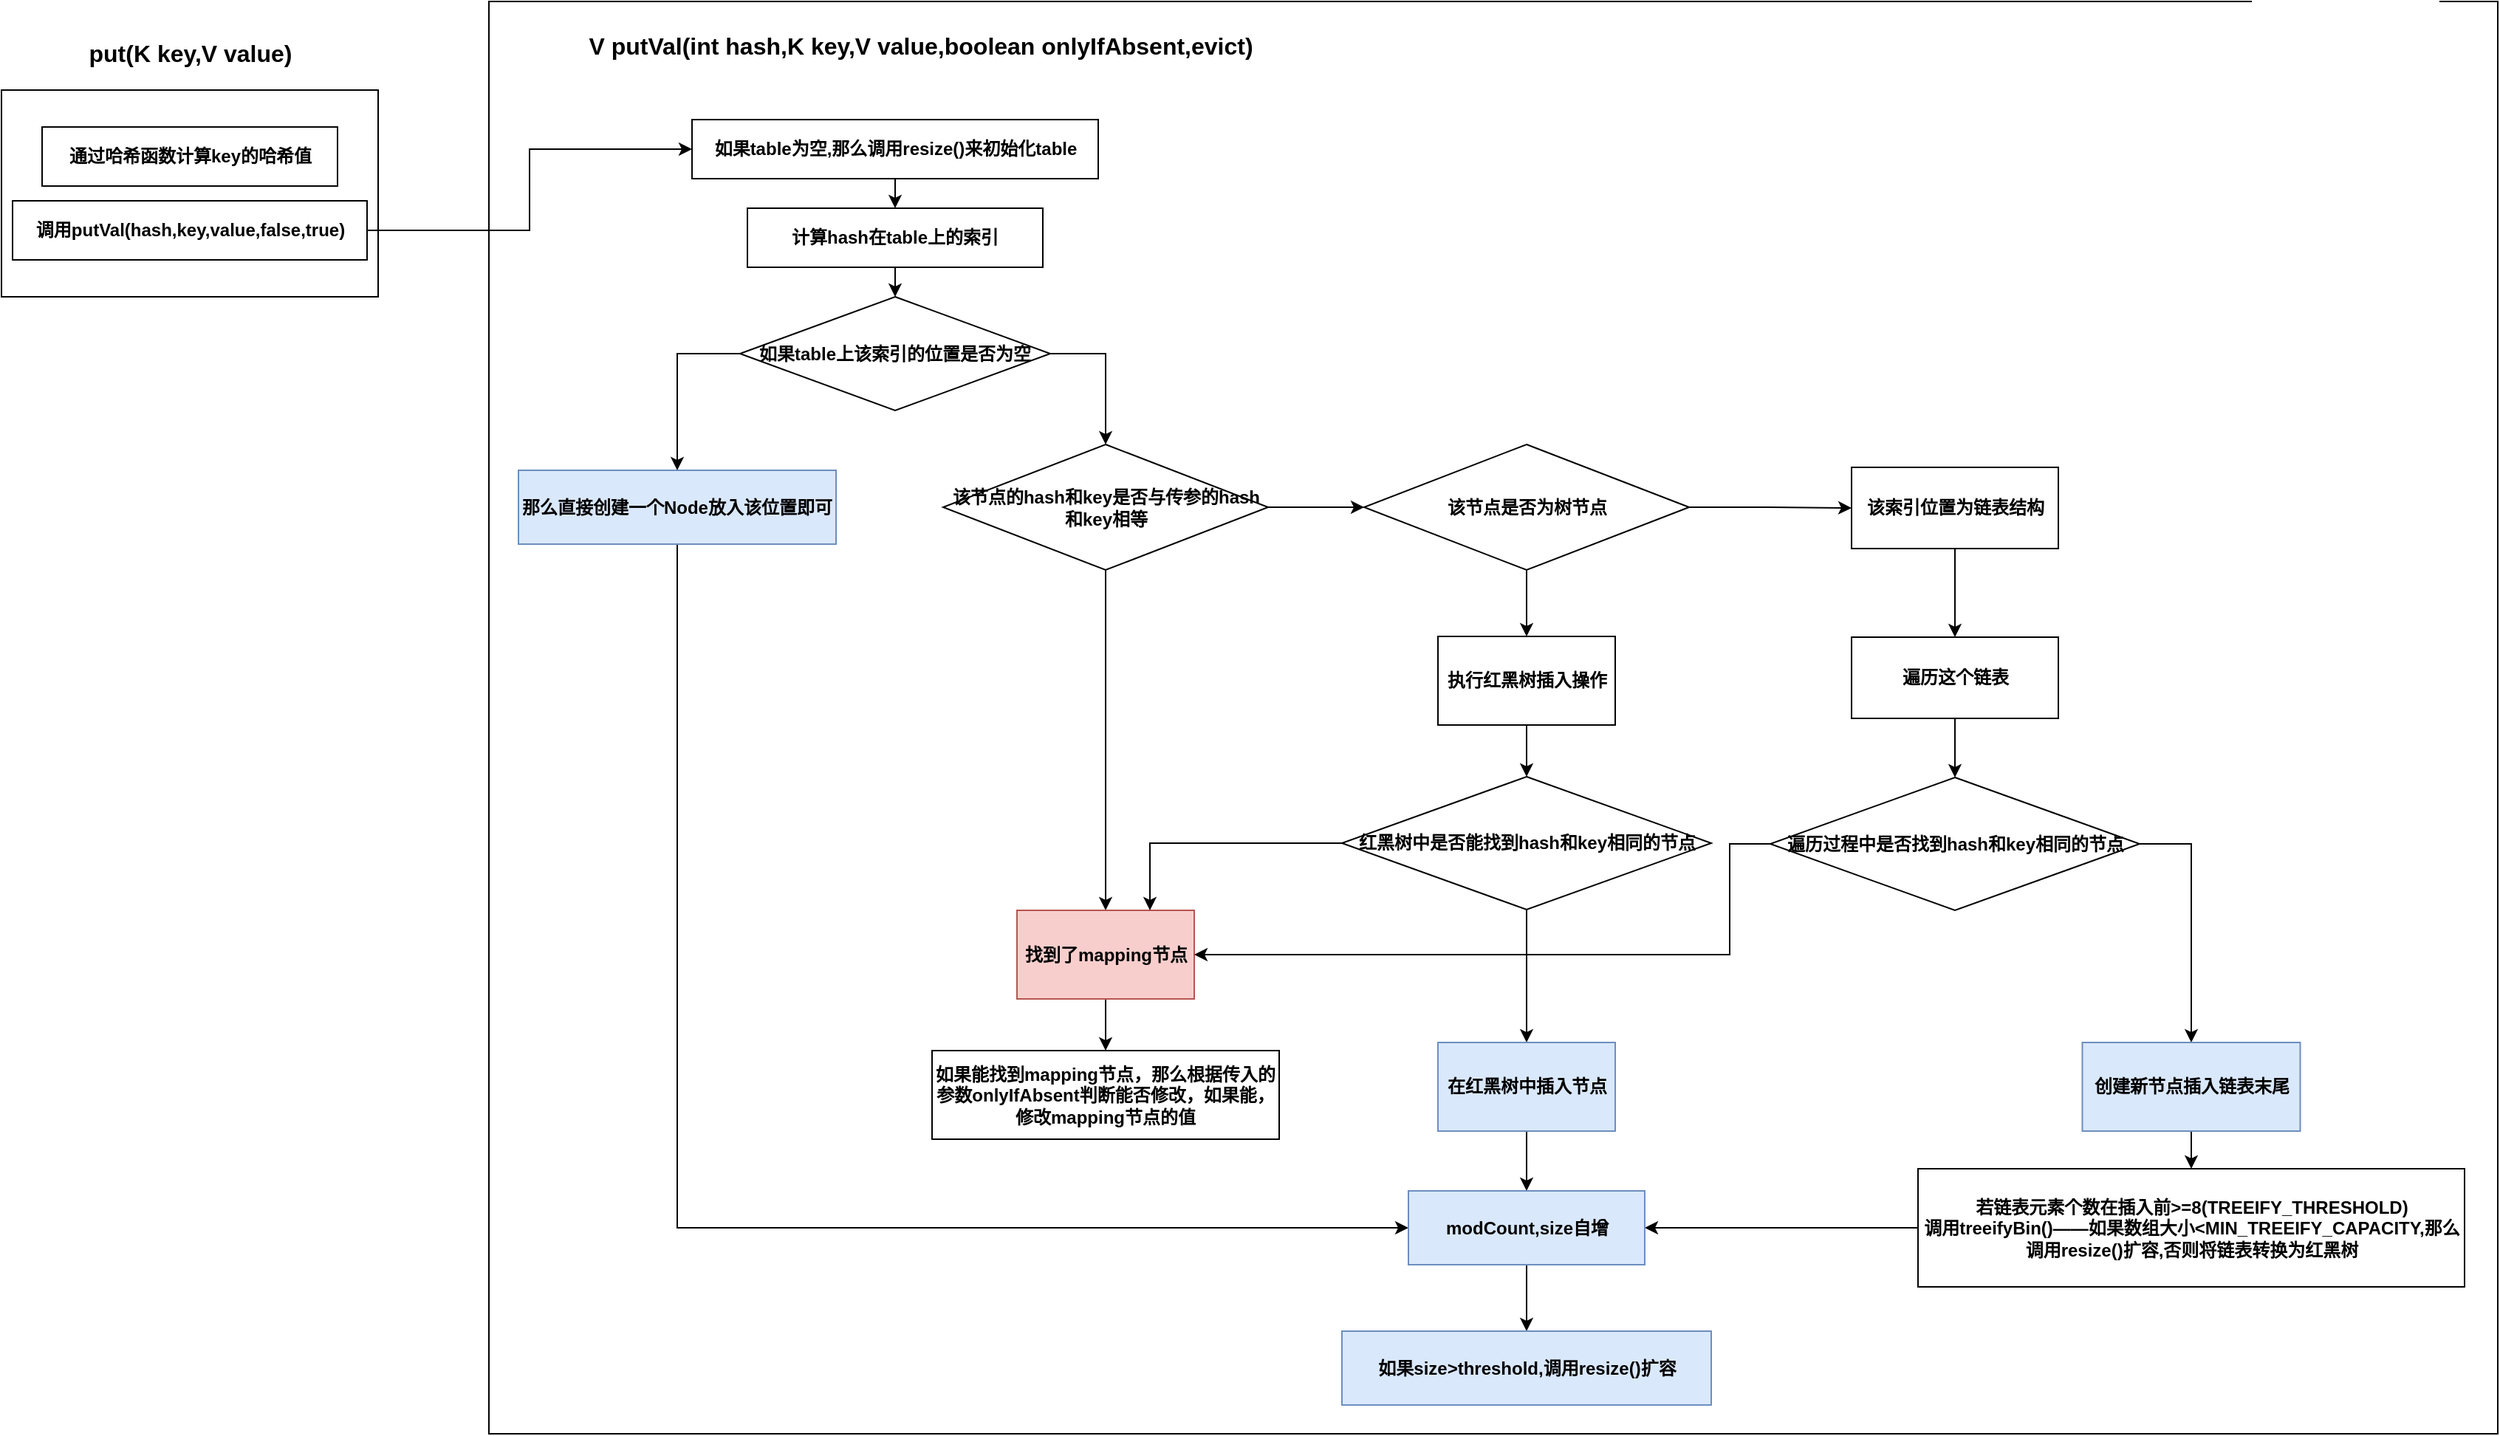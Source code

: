 <mxfile version="15.2.7" type="device"><diagram id="UAGSWy-AjBunmZeV5Lqh" name="第 1 页"><mxGraphModel dx="1673" dy="967" grid="1" gridSize="10" guides="1" tooltips="1" connect="1" arrows="1" fold="1" page="1" pageScale="1" pageWidth="827" pageHeight="1169" math="0" shadow="0"><root><mxCell id="0"/><mxCell id="1" parent="0"/><mxCell id="QbbAft11Fw5PnA4_PE0Y-70" value="" style="rounded=0;whiteSpace=wrap;html=1;" vertex="1" parent="1"><mxGeometry x="430" y="190" width="1360" height="970" as="geometry"/></mxCell><mxCell id="QbbAft11Fw5PnA4_PE0Y-1" value="" style="rounded=0;whiteSpace=wrap;html=1;" vertex="1" parent="1"><mxGeometry x="100" y="250" width="255" height="140" as="geometry"/></mxCell><mxCell id="QbbAft11Fw5PnA4_PE0Y-2" value="&lt;b&gt;&lt;font style=&quot;font-size: 16px&quot;&gt;put(K key,V value)&lt;/font&gt;&lt;/b&gt;" style="text;html=1;strokeColor=none;fillColor=none;align=center;verticalAlign=middle;whiteSpace=wrap;rounded=0;" vertex="1" parent="1"><mxGeometry x="147.5" y="215" width="160" height="20" as="geometry"/></mxCell><mxCell id="QbbAft11Fw5PnA4_PE0Y-3" value="&lt;b&gt;通过哈希函数计算key的哈希值&lt;/b&gt;" style="rounded=0;whiteSpace=wrap;html=1;" vertex="1" parent="1"><mxGeometry x="127.5" y="275" width="200" height="40" as="geometry"/></mxCell><mxCell id="QbbAft11Fw5PnA4_PE0Y-72" style="edgeStyle=orthogonalEdgeStyle;rounded=0;orthogonalLoop=1;jettySize=auto;html=1;exitX=1;exitY=0.5;exitDx=0;exitDy=0;entryX=0;entryY=0.5;entryDx=0;entryDy=0;" edge="1" parent="1" source="QbbAft11Fw5PnA4_PE0Y-4" target="QbbAft11Fw5PnA4_PE0Y-8"><mxGeometry relative="1" as="geometry"/></mxCell><mxCell id="QbbAft11Fw5PnA4_PE0Y-4" value="&lt;b&gt;调用putVal(hash,key,value,false,true)&lt;/b&gt;" style="rounded=0;whiteSpace=wrap;html=1;" vertex="1" parent="1"><mxGeometry x="107.5" y="325" width="240" height="40" as="geometry"/></mxCell><mxCell id="QbbAft11Fw5PnA4_PE0Y-7" value="&lt;span style=&quot;font-size: 16px&quot;&gt;&lt;b&gt;V putVal(int hash,K key,V value,boolean onlyIfAbsent,evict)&lt;/b&gt;&lt;/span&gt;" style="text;html=1;strokeColor=none;fillColor=none;align=center;verticalAlign=middle;whiteSpace=wrap;rounded=0;" vertex="1" parent="1"><mxGeometry x="480" y="210" width="485" height="20" as="geometry"/></mxCell><mxCell id="QbbAft11Fw5PnA4_PE0Y-75" style="edgeStyle=orthogonalEdgeStyle;rounded=0;orthogonalLoop=1;jettySize=auto;html=1;exitX=0.5;exitY=1;exitDx=0;exitDy=0;entryX=0.5;entryY=0;entryDx=0;entryDy=0;" edge="1" parent="1" source="QbbAft11Fw5PnA4_PE0Y-8" target="QbbAft11Fw5PnA4_PE0Y-9"><mxGeometry relative="1" as="geometry"/></mxCell><mxCell id="QbbAft11Fw5PnA4_PE0Y-8" value="&lt;b&gt;如果table为空,那么调用resize()来初始化table&lt;/b&gt;" style="rounded=0;whiteSpace=wrap;html=1;" vertex="1" parent="1"><mxGeometry x="567.5" y="270" width="275" height="40" as="geometry"/></mxCell><mxCell id="QbbAft11Fw5PnA4_PE0Y-12" style="edgeStyle=orthogonalEdgeStyle;rounded=0;orthogonalLoop=1;jettySize=auto;html=1;exitX=0.5;exitY=1;exitDx=0;exitDy=0;entryX=0.5;entryY=0;entryDx=0;entryDy=0;" edge="1" parent="1" source="QbbAft11Fw5PnA4_PE0Y-9" target="QbbAft11Fw5PnA4_PE0Y-11"><mxGeometry relative="1" as="geometry"/></mxCell><mxCell id="QbbAft11Fw5PnA4_PE0Y-9" value="&lt;b&gt;计算hash在table上的索引&lt;/b&gt;" style="rounded=0;whiteSpace=wrap;html=1;" vertex="1" parent="1"><mxGeometry x="605" y="330" width="200" height="40" as="geometry"/></mxCell><mxCell id="QbbAft11Fw5PnA4_PE0Y-74" style="edgeStyle=orthogonalEdgeStyle;rounded=0;orthogonalLoop=1;jettySize=auto;html=1;exitX=0.5;exitY=1;exitDx=0;exitDy=0;entryX=0;entryY=0.5;entryDx=0;entryDy=0;" edge="1" parent="1" source="QbbAft11Fw5PnA4_PE0Y-10" target="QbbAft11Fw5PnA4_PE0Y-62"><mxGeometry relative="1" as="geometry"/></mxCell><mxCell id="QbbAft11Fw5PnA4_PE0Y-10" value="&lt;b&gt;那么直接创建一个Node放入该位置即可&lt;/b&gt;" style="rounded=0;whiteSpace=wrap;html=1;fillColor=#dae8fc;strokeColor=#6c8ebf;" vertex="1" parent="1"><mxGeometry x="450" y="507.5" width="215" height="50" as="geometry"/></mxCell><mxCell id="QbbAft11Fw5PnA4_PE0Y-67" style="edgeStyle=orthogonalEdgeStyle;rounded=0;orthogonalLoop=1;jettySize=auto;html=1;exitX=0;exitY=0.5;exitDx=0;exitDy=0;" edge="1" parent="1" source="QbbAft11Fw5PnA4_PE0Y-11" target="QbbAft11Fw5PnA4_PE0Y-10"><mxGeometry relative="1" as="geometry"/></mxCell><mxCell id="QbbAft11Fw5PnA4_PE0Y-68" style="edgeStyle=orthogonalEdgeStyle;rounded=0;orthogonalLoop=1;jettySize=auto;html=1;exitX=1;exitY=0.5;exitDx=0;exitDy=0;entryX=0.5;entryY=0;entryDx=0;entryDy=0;" edge="1" parent="1" source="QbbAft11Fw5PnA4_PE0Y-11" target="QbbAft11Fw5PnA4_PE0Y-14"><mxGeometry relative="1" as="geometry"/></mxCell><mxCell id="QbbAft11Fw5PnA4_PE0Y-11" value="&lt;b&gt;如果table上该索引的位置是否为空&lt;/b&gt;" style="rhombus;whiteSpace=wrap;html=1;" vertex="1" parent="1"><mxGeometry x="600" y="390" width="210" height="77" as="geometry"/></mxCell><mxCell id="QbbAft11Fw5PnA4_PE0Y-34" style="edgeStyle=orthogonalEdgeStyle;rounded=0;orthogonalLoop=1;jettySize=auto;html=1;exitX=0.5;exitY=1;exitDx=0;exitDy=0;entryX=0.5;entryY=0;entryDx=0;entryDy=0;" edge="1" parent="1" source="QbbAft11Fw5PnA4_PE0Y-14" target="QbbAft11Fw5PnA4_PE0Y-17"><mxGeometry relative="1" as="geometry"/></mxCell><mxCell id="QbbAft11Fw5PnA4_PE0Y-69" style="edgeStyle=orthogonalEdgeStyle;rounded=0;orthogonalLoop=1;jettySize=auto;html=1;exitX=1;exitY=0.5;exitDx=0;exitDy=0;entryX=0;entryY=0.5;entryDx=0;entryDy=0;" edge="1" parent="1" source="QbbAft11Fw5PnA4_PE0Y-14" target="QbbAft11Fw5PnA4_PE0Y-15"><mxGeometry relative="1" as="geometry"/></mxCell><mxCell id="QbbAft11Fw5PnA4_PE0Y-14" value="&lt;b&gt;该节点的hash和key是否与传参的hash和key相等&lt;/b&gt;" style="rhombus;whiteSpace=wrap;html=1;" vertex="1" parent="1"><mxGeometry x="737.5" y="490" width="220" height="85" as="geometry"/></mxCell><mxCell id="QbbAft11Fw5PnA4_PE0Y-29" style="edgeStyle=orthogonalEdgeStyle;rounded=0;orthogonalLoop=1;jettySize=auto;html=1;exitX=1;exitY=0.5;exitDx=0;exitDy=0;" edge="1" parent="1" source="QbbAft11Fw5PnA4_PE0Y-15" target="QbbAft11Fw5PnA4_PE0Y-21"><mxGeometry relative="1" as="geometry"/></mxCell><mxCell id="QbbAft11Fw5PnA4_PE0Y-41" style="edgeStyle=orthogonalEdgeStyle;rounded=0;orthogonalLoop=1;jettySize=auto;html=1;exitX=0.5;exitY=1;exitDx=0;exitDy=0;entryX=0.5;entryY=0;entryDx=0;entryDy=0;" edge="1" parent="1" source="QbbAft11Fw5PnA4_PE0Y-15" target="QbbAft11Fw5PnA4_PE0Y-40"><mxGeometry relative="1" as="geometry"/></mxCell><mxCell id="QbbAft11Fw5PnA4_PE0Y-15" value="&lt;b&gt;该节点是否为树节点&lt;/b&gt;" style="rhombus;whiteSpace=wrap;html=1;" vertex="1" parent="1"><mxGeometry x="1022.5" y="490" width="220" height="85" as="geometry"/></mxCell><mxCell id="QbbAft11Fw5PnA4_PE0Y-56" style="edgeStyle=orthogonalEdgeStyle;rounded=0;orthogonalLoop=1;jettySize=auto;html=1;exitX=0.5;exitY=1;exitDx=0;exitDy=0;entryX=0.5;entryY=0;entryDx=0;entryDy=0;" edge="1" parent="1" source="QbbAft11Fw5PnA4_PE0Y-17" target="QbbAft11Fw5PnA4_PE0Y-55"><mxGeometry relative="1" as="geometry"/></mxCell><mxCell id="QbbAft11Fw5PnA4_PE0Y-17" value="&lt;b&gt;找到了mapping节点&lt;/b&gt;" style="rounded=0;whiteSpace=wrap;html=1;fillColor=#f8cecc;strokeColor=#b85450;" vertex="1" parent="1"><mxGeometry x="787.5" y="805.5" width="120" height="60" as="geometry"/></mxCell><mxCell id="QbbAft11Fw5PnA4_PE0Y-30" style="edgeStyle=orthogonalEdgeStyle;rounded=0;orthogonalLoop=1;jettySize=auto;html=1;exitX=0.5;exitY=1;exitDx=0;exitDy=0;entryX=0.5;entryY=0;entryDx=0;entryDy=0;" edge="1" parent="1" source="QbbAft11Fw5PnA4_PE0Y-21" target="QbbAft11Fw5PnA4_PE0Y-23"><mxGeometry relative="1" as="geometry"/></mxCell><mxCell id="QbbAft11Fw5PnA4_PE0Y-21" value="&lt;b&gt;该索引位置为链表结构&lt;/b&gt;" style="rounded=0;whiteSpace=wrap;html=1;" vertex="1" parent="1"><mxGeometry x="1352.5" y="505.5" width="140" height="55" as="geometry"/></mxCell><mxCell id="QbbAft11Fw5PnA4_PE0Y-31" style="edgeStyle=orthogonalEdgeStyle;rounded=0;orthogonalLoop=1;jettySize=auto;html=1;exitX=0.5;exitY=1;exitDx=0;exitDy=0;entryX=0.5;entryY=0;entryDx=0;entryDy=0;" edge="1" parent="1" source="QbbAft11Fw5PnA4_PE0Y-23" target="QbbAft11Fw5PnA4_PE0Y-24"><mxGeometry relative="1" as="geometry"/></mxCell><mxCell id="QbbAft11Fw5PnA4_PE0Y-23" value="&lt;b&gt;遍历这个链表&lt;/b&gt;" style="rounded=0;whiteSpace=wrap;html=1;" vertex="1" parent="1"><mxGeometry x="1352.5" y="620.5" width="140" height="55" as="geometry"/></mxCell><mxCell id="QbbAft11Fw5PnA4_PE0Y-58" style="edgeStyle=orthogonalEdgeStyle;rounded=0;orthogonalLoop=1;jettySize=auto;html=1;exitX=1;exitY=0.5;exitDx=0;exitDy=0;entryX=0.5;entryY=0;entryDx=0;entryDy=0;" edge="1" parent="1" source="QbbAft11Fw5PnA4_PE0Y-24" target="QbbAft11Fw5PnA4_PE0Y-46"><mxGeometry relative="1" as="geometry"/></mxCell><mxCell id="QbbAft11Fw5PnA4_PE0Y-24" value="&lt;b&gt;遍历过程中是否找到hash和key相同的节点&lt;/b&gt;" style="rhombus;whiteSpace=wrap;html=1;" vertex="1" parent="1"><mxGeometry x="1297.5" y="715.5" width="250" height="90" as="geometry"/></mxCell><mxCell id="QbbAft11Fw5PnA4_PE0Y-65" style="edgeStyle=orthogonalEdgeStyle;rounded=0;orthogonalLoop=1;jettySize=auto;html=1;exitX=0;exitY=0.5;exitDx=0;exitDy=0;entryX=1;entryY=0.5;entryDx=0;entryDy=0;" edge="1" parent="1" source="QbbAft11Fw5PnA4_PE0Y-37" target="QbbAft11Fw5PnA4_PE0Y-62"><mxGeometry relative="1" as="geometry"/></mxCell><mxCell id="QbbAft11Fw5PnA4_PE0Y-37" value="&lt;b&gt;若链表元素个数在插入前&amp;gt;=8(TREEIFY_THRESHOLD)&lt;br&gt;调用treeifyBin()——如果数组大小&amp;lt;MIN_TREEIFY_CAPACITY,那么调用resize()扩容,否则将链表转换为红黑树&lt;br&gt;&lt;/b&gt;" style="rounded=0;whiteSpace=wrap;html=1;" vertex="1" parent="1"><mxGeometry x="1397.5" y="980.5" width="370" height="80" as="geometry"/></mxCell><mxCell id="QbbAft11Fw5PnA4_PE0Y-51" style="edgeStyle=orthogonalEdgeStyle;rounded=0;orthogonalLoop=1;jettySize=auto;html=1;exitX=0.5;exitY=1;exitDx=0;exitDy=0;entryX=0.5;entryY=0;entryDx=0;entryDy=0;" edge="1" parent="1" source="QbbAft11Fw5PnA4_PE0Y-40" target="QbbAft11Fw5PnA4_PE0Y-50"><mxGeometry relative="1" as="geometry"/></mxCell><mxCell id="QbbAft11Fw5PnA4_PE0Y-40" value="&lt;b&gt;执行红黑树插入操作&lt;/b&gt;" style="rounded=0;whiteSpace=wrap;html=1;" vertex="1" parent="1"><mxGeometry x="1072.5" y="620" width="120" height="60" as="geometry"/></mxCell><mxCell id="QbbAft11Fw5PnA4_PE0Y-60" style="edgeStyle=orthogonalEdgeStyle;rounded=0;orthogonalLoop=1;jettySize=auto;html=1;exitX=0.5;exitY=1;exitDx=0;exitDy=0;entryX=0.5;entryY=0;entryDx=0;entryDy=0;" edge="1" parent="1" source="QbbAft11Fw5PnA4_PE0Y-46" target="QbbAft11Fw5PnA4_PE0Y-37"><mxGeometry relative="1" as="geometry"/></mxCell><mxCell id="QbbAft11Fw5PnA4_PE0Y-46" value="&lt;b&gt;创建新节点插入链表末尾&lt;/b&gt;" style="rounded=0;whiteSpace=wrap;html=1;fillColor=#dae8fc;strokeColor=#6c8ebf;" vertex="1" parent="1"><mxGeometry x="1508.75" y="895" width="147.5" height="60" as="geometry"/></mxCell><mxCell id="QbbAft11Fw5PnA4_PE0Y-53" style="edgeStyle=orthogonalEdgeStyle;rounded=0;orthogonalLoop=1;jettySize=auto;html=1;exitX=0;exitY=0.5;exitDx=0;exitDy=0;entryX=0.75;entryY=0;entryDx=0;entryDy=0;" edge="1" parent="1" source="QbbAft11Fw5PnA4_PE0Y-50" target="QbbAft11Fw5PnA4_PE0Y-17"><mxGeometry relative="1" as="geometry"/></mxCell><mxCell id="QbbAft11Fw5PnA4_PE0Y-59" style="edgeStyle=orthogonalEdgeStyle;rounded=0;orthogonalLoop=1;jettySize=auto;html=1;exitX=0.5;exitY=1;exitDx=0;exitDy=0;entryX=0.5;entryY=0;entryDx=0;entryDy=0;" edge="1" parent="1" source="QbbAft11Fw5PnA4_PE0Y-50" target="QbbAft11Fw5PnA4_PE0Y-57"><mxGeometry relative="1" as="geometry"/></mxCell><mxCell id="QbbAft11Fw5PnA4_PE0Y-50" value="&lt;b&gt;红黑树中是否能找到hash和key相同的节点&lt;/b&gt;" style="rhombus;whiteSpace=wrap;html=1;" vertex="1" parent="1"><mxGeometry x="1007.5" y="715" width="250" height="90" as="geometry"/></mxCell><mxCell id="QbbAft11Fw5PnA4_PE0Y-55" value="&lt;b&gt;如果能找到mapping节点，那么根据传入的参数onlyIfAbsent判断能否修改，如果能，修改mapping节点的值&lt;/b&gt;" style="rounded=0;whiteSpace=wrap;html=1;" vertex="1" parent="1"><mxGeometry x="730" y="900.5" width="235" height="60" as="geometry"/></mxCell><mxCell id="QbbAft11Fw5PnA4_PE0Y-64" style="edgeStyle=orthogonalEdgeStyle;rounded=0;orthogonalLoop=1;jettySize=auto;html=1;exitX=0.5;exitY=1;exitDx=0;exitDy=0;entryX=0.5;entryY=0;entryDx=0;entryDy=0;" edge="1" parent="1" source="QbbAft11Fw5PnA4_PE0Y-57" target="QbbAft11Fw5PnA4_PE0Y-62"><mxGeometry relative="1" as="geometry"/></mxCell><mxCell id="QbbAft11Fw5PnA4_PE0Y-57" value="&lt;b&gt;在红黑树中插入节点&lt;/b&gt;" style="rounded=0;whiteSpace=wrap;html=1;fillColor=#dae8fc;strokeColor=#6c8ebf;" vertex="1" parent="1"><mxGeometry x="1072.5" y="895" width="120" height="60" as="geometry"/></mxCell><mxCell id="QbbAft11Fw5PnA4_PE0Y-66" style="edgeStyle=orthogonalEdgeStyle;rounded=0;orthogonalLoop=1;jettySize=auto;html=1;exitX=0.5;exitY=1;exitDx=0;exitDy=0;entryX=0.5;entryY=0;entryDx=0;entryDy=0;" edge="1" parent="1" source="QbbAft11Fw5PnA4_PE0Y-62" target="QbbAft11Fw5PnA4_PE0Y-63"><mxGeometry relative="1" as="geometry"/></mxCell><mxCell id="QbbAft11Fw5PnA4_PE0Y-62" value="&lt;b&gt;modCount,size自增&lt;/b&gt;" style="rounded=0;whiteSpace=wrap;html=1;fillColor=#dae8fc;strokeColor=#6c8ebf;" vertex="1" parent="1"><mxGeometry x="1052.5" y="995.5" width="160" height="50" as="geometry"/></mxCell><mxCell id="QbbAft11Fw5PnA4_PE0Y-63" value="&lt;b&gt;如果size&amp;gt;threshold,调用resize()扩容&lt;/b&gt;" style="rounded=0;whiteSpace=wrap;html=1;fillColor=#dae8fc;strokeColor=#6c8ebf;" vertex="1" parent="1"><mxGeometry x="1007.5" y="1090.5" width="250" height="50" as="geometry"/></mxCell><mxCell id="QbbAft11Fw5PnA4_PE0Y-73" style="edgeStyle=orthogonalEdgeStyle;rounded=0;orthogonalLoop=1;jettySize=auto;html=1;exitX=0;exitY=0.5;exitDx=0;exitDy=0;entryX=1;entryY=0.5;entryDx=0;entryDy=0;" edge="1" parent="1" source="QbbAft11Fw5PnA4_PE0Y-24" target="QbbAft11Fw5PnA4_PE0Y-17"><mxGeometry relative="1" as="geometry"><Array as="points"><mxPoint x="1270" y="761"/><mxPoint x="1270" y="836"/></Array></mxGeometry></mxCell></root></mxGraphModel></diagram></mxfile>